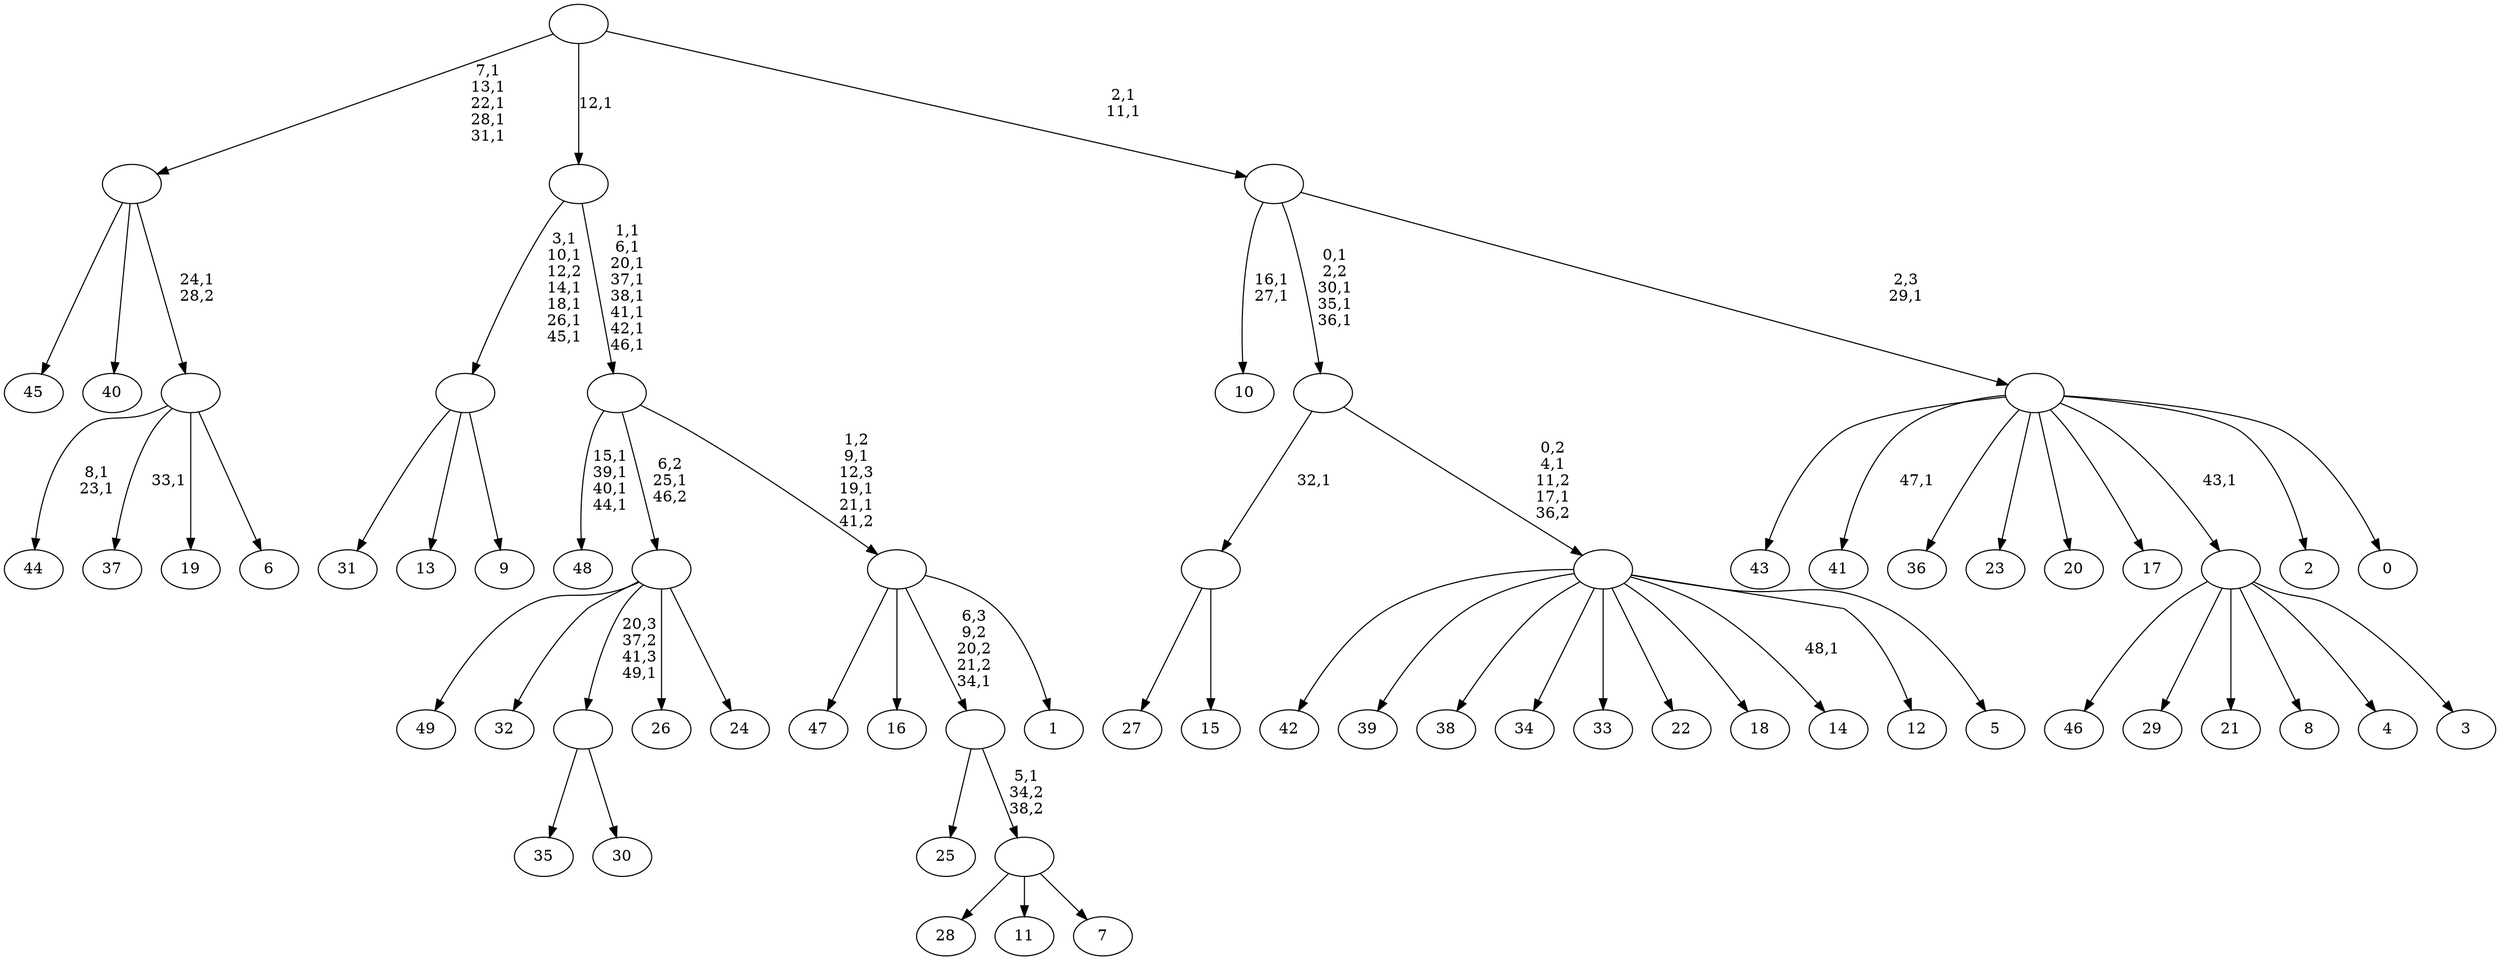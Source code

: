 digraph T {
	100 [label="49"]
	99 [label="48"]
	94 [label="47"]
	93 [label="46"]
	92 [label="45"]
	91 [label="44"]
	88 [label="43"]
	87 [label="42"]
	86 [label="41"]
	84 [label="40"]
	83 [label="39"]
	82 [label="38"]
	81 [label="37"]
	79 [label="36"]
	78 [label="35"]
	77 [label="34"]
	76 [label="33"]
	75 [label="32"]
	74 [label="31"]
	73 [label="30"]
	72 [label=""]
	71 [label="29"]
	70 [label="28"]
	69 [label="27"]
	68 [label="26"]
	67 [label="25"]
	66 [label="24"]
	65 [label=""]
	64 [label="23"]
	63 [label="22"]
	62 [label="21"]
	61 [label="20"]
	60 [label="19"]
	59 [label="18"]
	58 [label="17"]
	57 [label="16"]
	56 [label="15"]
	55 [label=""]
	54 [label="14"]
	52 [label="13"]
	51 [label="12"]
	50 [label="11"]
	49 [label="10"]
	46 [label="9"]
	45 [label=""]
	39 [label="8"]
	38 [label="7"]
	37 [label=""]
	36 [label=""]
	35 [label="6"]
	34 [label=""]
	33 [label=""]
	28 [label="5"]
	27 [label=""]
	25 [label=""]
	21 [label="4"]
	20 [label="3"]
	19 [label=""]
	18 [label="2"]
	17 [label="1"]
	16 [label=""]
	13 [label=""]
	5 [label=""]
	4 [label="0"]
	3 [label=""]
	2 [label=""]
	0 [label=""]
	72 -> 78 [label=""]
	72 -> 73 [label=""]
	65 -> 100 [label=""]
	65 -> 75 [label=""]
	65 -> 72 [label="20,3\n37,2\n41,3\n49,1"]
	65 -> 68 [label=""]
	65 -> 66 [label=""]
	55 -> 69 [label=""]
	55 -> 56 [label=""]
	45 -> 74 [label=""]
	45 -> 52 [label=""]
	45 -> 46 [label=""]
	37 -> 70 [label=""]
	37 -> 50 [label=""]
	37 -> 38 [label=""]
	36 -> 67 [label=""]
	36 -> 37 [label="5,1\n34,2\n38,2"]
	34 -> 81 [label="33,1"]
	34 -> 91 [label="8,1\n23,1"]
	34 -> 60 [label=""]
	34 -> 35 [label=""]
	33 -> 92 [label=""]
	33 -> 84 [label=""]
	33 -> 34 [label="24,1\n28,2"]
	27 -> 54 [label="48,1"]
	27 -> 87 [label=""]
	27 -> 83 [label=""]
	27 -> 82 [label=""]
	27 -> 77 [label=""]
	27 -> 76 [label=""]
	27 -> 63 [label=""]
	27 -> 59 [label=""]
	27 -> 51 [label=""]
	27 -> 28 [label=""]
	25 -> 27 [label="0,2\n4,1\n11,2\n17,1\n36,2"]
	25 -> 55 [label="32,1"]
	19 -> 93 [label=""]
	19 -> 71 [label=""]
	19 -> 62 [label=""]
	19 -> 39 [label=""]
	19 -> 21 [label=""]
	19 -> 20 [label=""]
	16 -> 94 [label=""]
	16 -> 57 [label=""]
	16 -> 36 [label="6,3\n9,2\n20,2\n21,2\n34,1"]
	16 -> 17 [label=""]
	13 -> 16 [label="1,2\n9,1\n12,3\n19,1\n21,1\n41,2"]
	13 -> 99 [label="15,1\n39,1\n40,1\n44,1"]
	13 -> 65 [label="6,2\n25,1\n46,2"]
	5 -> 13 [label="1,1\n6,1\n20,1\n37,1\n38,1\n41,1\n42,1\n46,1"]
	5 -> 45 [label="3,1\n10,1\n12,2\n14,1\n18,1\n26,1\n45,1"]
	3 -> 86 [label="47,1"]
	3 -> 88 [label=""]
	3 -> 79 [label=""]
	3 -> 64 [label=""]
	3 -> 61 [label=""]
	3 -> 58 [label=""]
	3 -> 19 [label="43,1"]
	3 -> 18 [label=""]
	3 -> 4 [label=""]
	2 -> 25 [label="0,1\n2,2\n30,1\n35,1\n36,1"]
	2 -> 49 [label="16,1\n27,1"]
	2 -> 3 [label="2,3\n29,1"]
	0 -> 2 [label="2,1\n11,1"]
	0 -> 33 [label="7,1\n13,1\n22,1\n28,1\n31,1"]
	0 -> 5 [label="12,1"]
}
